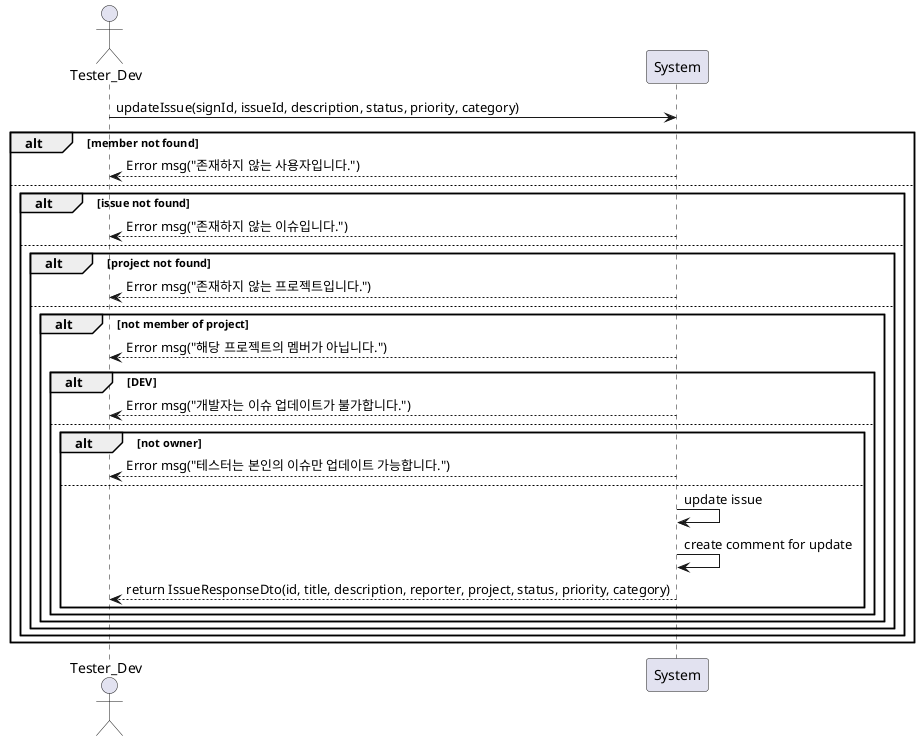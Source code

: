 @startuml
actor Tester_Dev
participant System

Tester_Dev -> System: updateIssue(signId, issueId, description, status, priority, category)
alt member not found
    System --> Tester_Dev: Error msg("존재하지 않는 사용자입니다.")
else
    alt issue not found
        System --> Tester_Dev: Error msg("존재하지 않는 이슈입니다.")
    else
        alt project not found
            System --> Tester_Dev: Error msg("존재하지 않는 프로젝트입니다.")
        else
            alt not member of project
                System --> Tester_Dev: Error msg("해당 프로젝트의 멤버가 아닙니다.")
                alt DEV
                    System --> Tester_Dev: Error msg("개발자는 이슈 업데이트가 불가합니다.")
                else
                    alt not owner
                        System --> Tester_Dev: Error msg("테스터는 본인의 이슈만 업데이트 가능합니다.")
                    else
                        System -> System: update issue
                        System -> System: create comment for update
                        System --> Tester_Dev: return IssueResponseDto(id, title, description, reporter, project, status, priority, category)
                    end
                end
            end
        end
    end
end
@enduml
